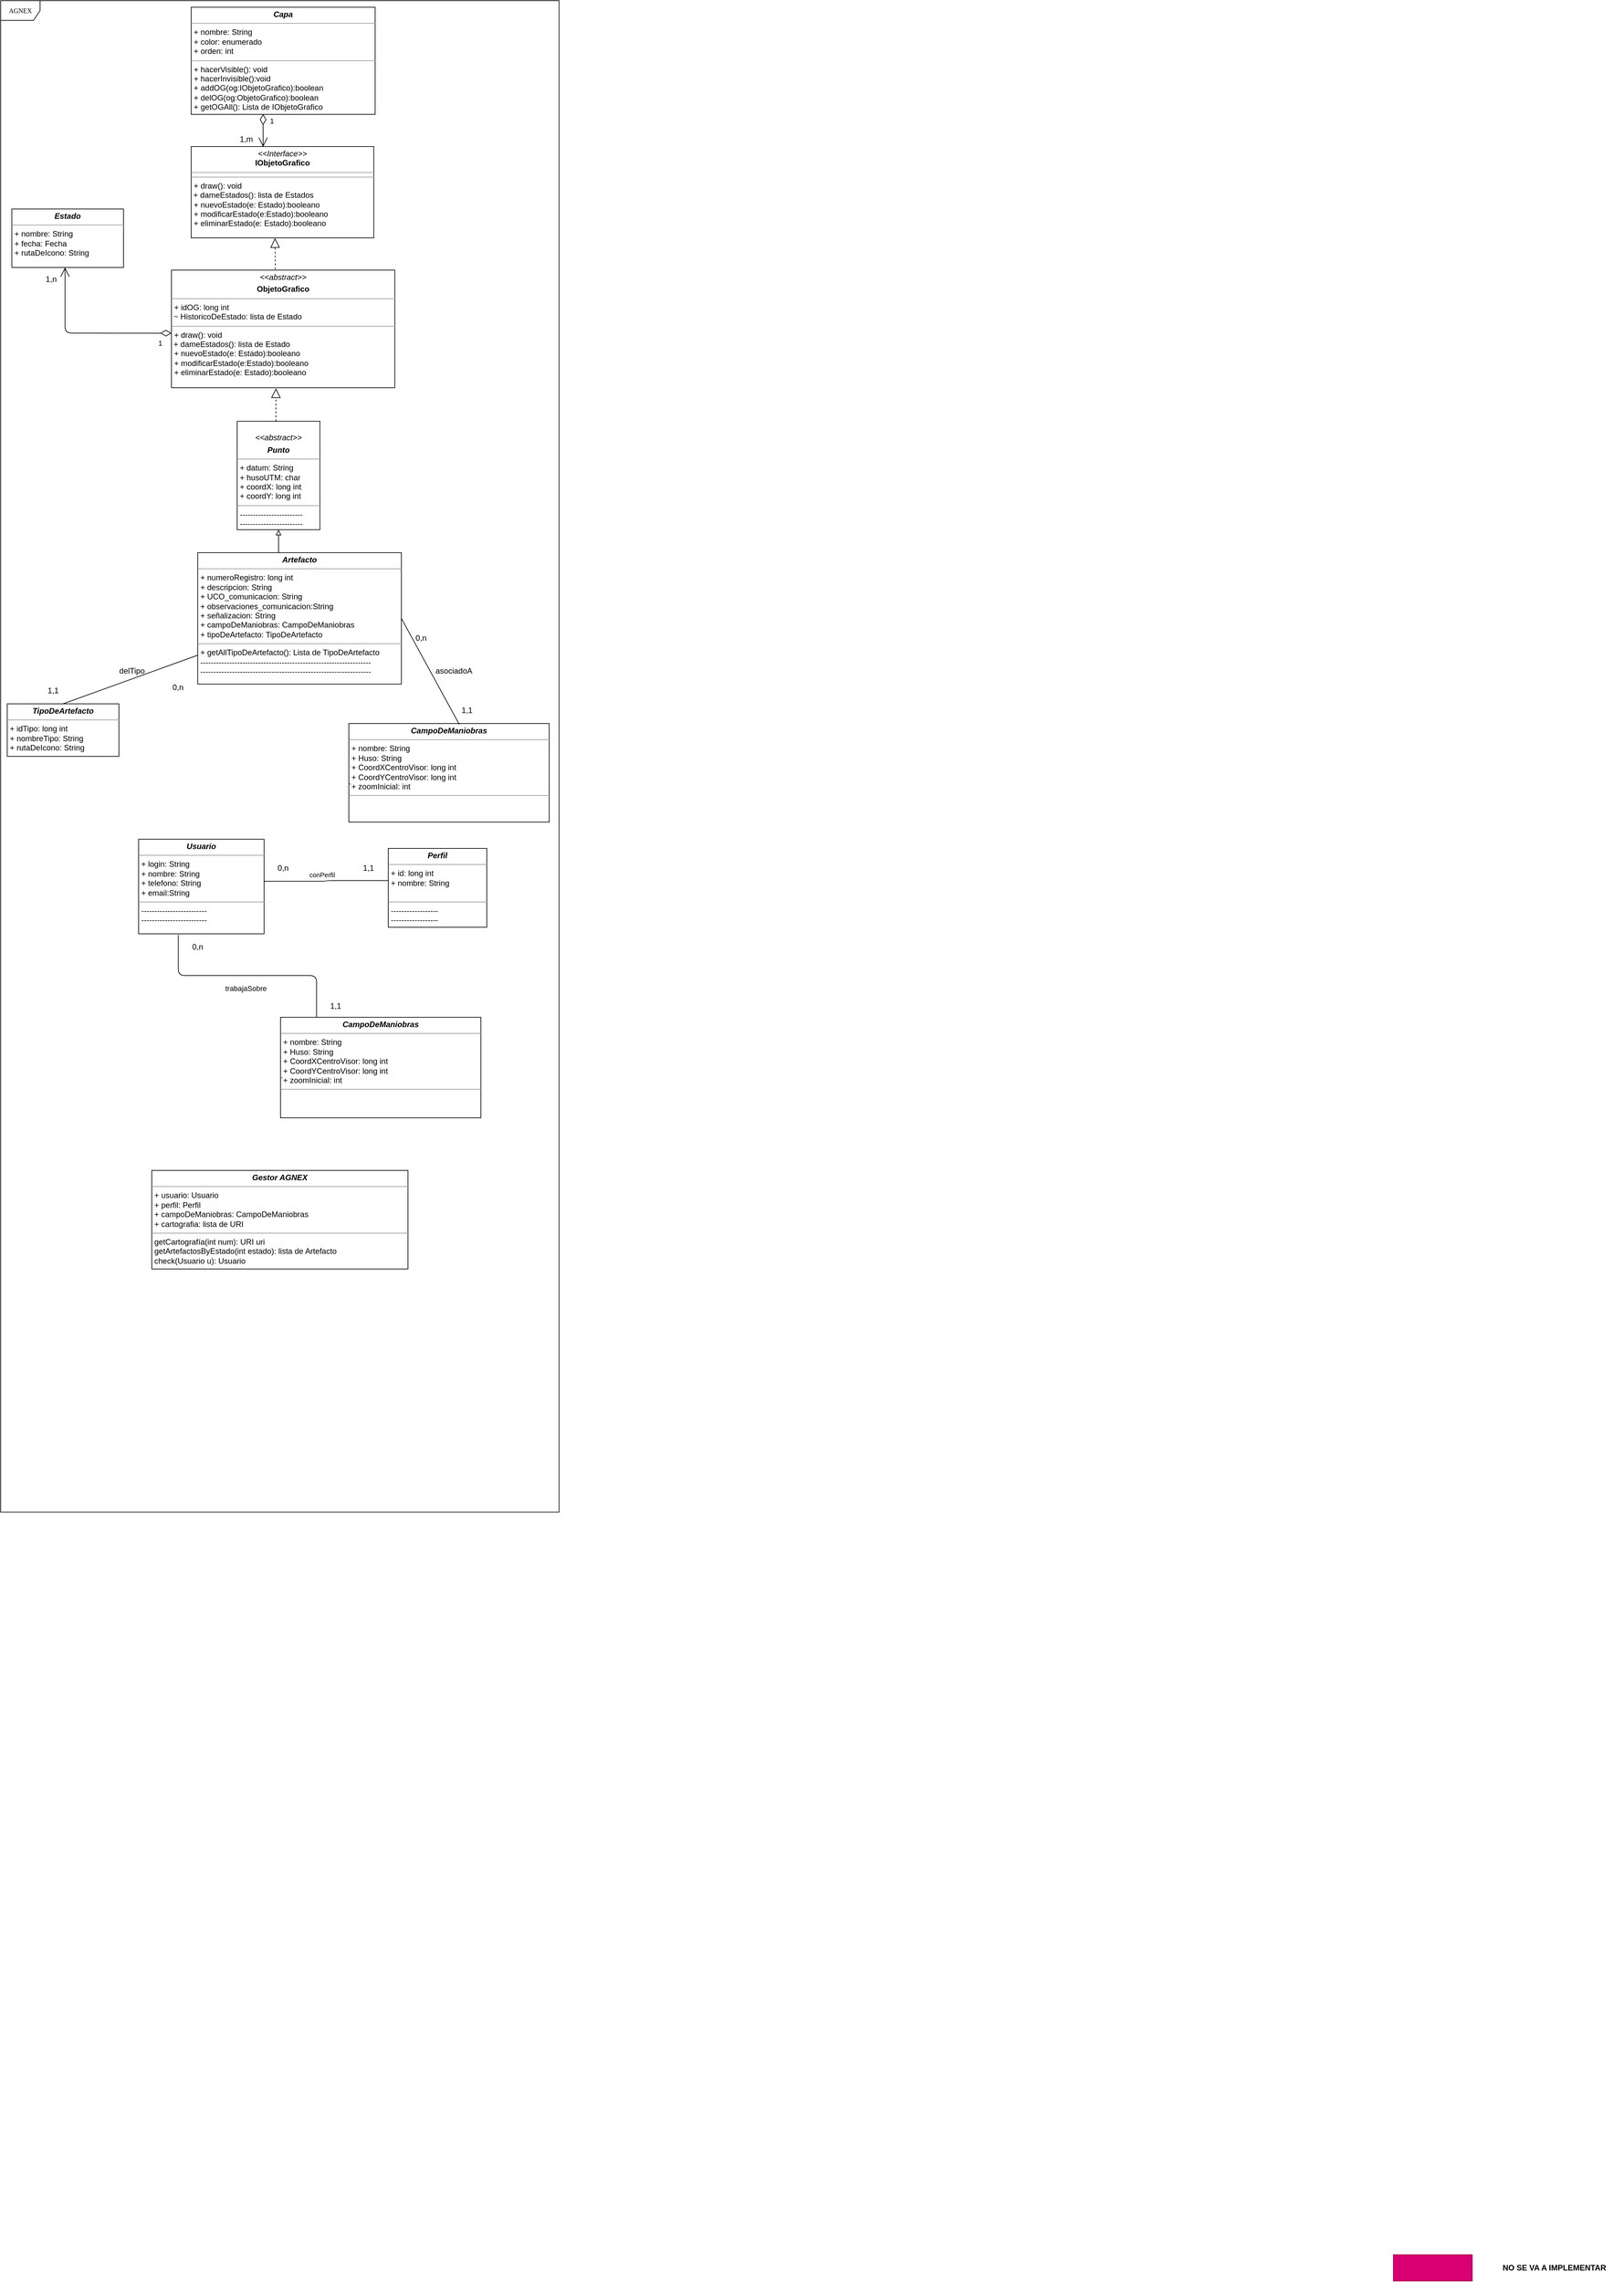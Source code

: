 <mxfile version="10.6.9" type="github"><diagram id="vqBGQb1FzvL7Ljdm6LTA" name="Page-1"><mxGraphModel dx="6356" dy="5434" grid="1" gridSize="10" guides="0" tooltips="0" connect="1" arrows="1" fold="1" page="1" pageScale="1" pageWidth="827" pageHeight="1169" math="0" shadow="0"><root><mxCell id="0"/><mxCell id="1" parent="0"/><mxCell id="CwxHrJpbdAYMdovry-TU-59" value="" style="group" parent="1" vertex="1" connectable="0"><mxGeometry x="-2840" y="-1240" width="350" height="40" as="geometry"/></mxCell><mxCell id="CwxHrJpbdAYMdovry-TU-60" value="" style="rounded=0;whiteSpace=wrap;html=1;fillColor=#d80073;strokeColor=#A50040;fontColor=#ffffff;" parent="CwxHrJpbdAYMdovry-TU-59" vertex="1"><mxGeometry width="120" height="40" as="geometry"/></mxCell><mxCell id="CwxHrJpbdAYMdovry-TU-61" value="&lt;b&gt;NO SE VA A IMPLEMENTAR&lt;/b&gt;" style="text;html=1;strokeColor=none;fillColor=none;align=center;verticalAlign=middle;whiteSpace=wrap;rounded=0;" parent="CwxHrJpbdAYMdovry-TU-59" vertex="1"><mxGeometry x="140" y="10" width="210" height="20" as="geometry"/></mxCell><mxCell id="A1we05iBQHBlX38w_cTL-1" value="AGNEX" style="shape=umlFrame;whiteSpace=wrap;html=1;rounded=0;shadow=0;comic=0;labelBackgroundColor=none;strokeColor=#000000;strokeWidth=1;fillColor=#ffffff;fontFamily=Verdana;fontSize=10;fontColor=#000000;align=center;" parent="1" vertex="1"><mxGeometry x="-4960" y="-4670" width="850" height="2300" as="geometry"/></mxCell><mxCell id="A1we05iBQHBlX38w_cTL-2" value="&lt;p style=&quot;margin: 0px ; margin-top: 4px ; text-align: center&quot;&gt;&lt;i&gt;&amp;lt;&amp;lt;Interface&amp;gt;&amp;gt;&lt;/i&gt;&lt;br&gt;&lt;b&gt;IObjetoGrafico&lt;/b&gt;&lt;/p&gt;&lt;hr size=&quot;1&quot;&gt;&lt;hr size=&quot;1&quot;&gt;&lt;p style=&quot;margin: 0px ; margin-left: 4px&quot;&gt;+ draw(): void&lt;/p&gt;&amp;nbsp;+ dameEstados(): lista de Estados&lt;p style=&quot;margin: 0px ; margin-left: 4px&quot;&gt;+ nuevoEstado(e: Estado):booleano&lt;/p&gt;&lt;p style=&quot;margin: 0px ; margin-left: 4px&quot;&gt;+ modificarEstado(e:Estado):booleano&lt;/p&gt;&lt;p style=&quot;margin: 0px ; margin-left: 4px&quot;&gt;+ eliminarEstado(e: Estado):booleano&lt;br&gt;&lt;/p&gt;" style="verticalAlign=top;align=left;overflow=fill;fontSize=12;fontFamily=Helvetica;html=1;rounded=0;shadow=0;comic=0;labelBackgroundColor=none;strokeColor=#000000;strokeWidth=1;fillColor=#ffffff;" parent="1" vertex="1"><mxGeometry x="-4670" y="-4448" width="278" height="139" as="geometry"/></mxCell><mxCell id="A1we05iBQHBlX38w_cTL-3" value="&lt;p style=&quot;margin: 0px ; margin-top: 4px ; text-align: center&quot;&gt;&lt;i&gt;&lt;b&gt;Capa&lt;/b&gt;&lt;/i&gt;&lt;br&gt;&lt;/p&gt;&lt;hr size=&quot;1&quot;&gt;&lt;p style=&quot;margin: 0px ; margin-left: 4px&quot;&gt;+ nombre: String&lt;br&gt;+ color: enumerado&lt;br&gt;&lt;/p&gt;&lt;p style=&quot;margin: 0px ; margin-left: 4px&quot;&gt;+ orden: int&lt;/p&gt;&lt;hr size=&quot;1&quot;&gt;&lt;p style=&quot;margin: 0px ; margin-left: 4px&quot;&gt;+ hacerVisible(): void&lt;/p&gt;&lt;p style=&quot;margin: 0px ; margin-left: 4px&quot;&gt;+ hacerInvisible():void&lt;/p&gt;&lt;p style=&quot;margin: 0px ; margin-left: 4px&quot;&gt;+ addOG(og:IObjetoGrafico):boolean&lt;/p&gt;&lt;p style=&quot;margin: 0px ; margin-left: 4px&quot;&gt;+ delOG(og:ObjetoGrafico):boolean&lt;/p&gt;&lt;p style=&quot;margin: 0px ; margin-left: 4px&quot;&gt;+ getOGAll(): Lista de IObjetoGrafico&lt;br&gt;&lt;/p&gt;" style="verticalAlign=top;align=left;overflow=fill;fontSize=12;fontFamily=Helvetica;html=1;rounded=0;shadow=0;comic=0;labelBackgroundColor=none;strokeColor=#000000;strokeWidth=1;fillColor=#ffffff;" parent="1" vertex="1"><mxGeometry x="-4670" y="-4660" width="280" height="163" as="geometry"/></mxCell><mxCell id="A1we05iBQHBlX38w_cTL-15" value="&lt;p style=&quot;margin: 0px ; margin-top: 4px ; text-align: center&quot;&gt;&lt;br&gt;&lt;i&gt;&lt;i&gt;&amp;lt;&amp;lt;abstract&amp;gt;&amp;gt;&lt;/i&gt;&lt;/i&gt;&lt;/p&gt;&lt;p style=&quot;margin: 0px ; margin-top: 4px ; text-align: center&quot;&gt;&lt;i&gt;&lt;b&gt;Punto&lt;/b&gt;&lt;/i&gt;&lt;b&gt;&lt;/b&gt;&lt;/p&gt;&lt;hr size=&quot;1&quot;&gt;&lt;p style=&quot;margin: 0px ; margin-left: 4px&quot;&gt;+ datum: String&lt;br&gt;+ husoUTM: char&lt;/p&gt;&lt;p style=&quot;margin: 0px ; margin-left: 4px&quot;&gt;+ coordX: long int&lt;/p&gt;&lt;p style=&quot;margin: 0px ; margin-left: 4px&quot;&gt;+ coordY: long int&lt;/p&gt;&lt;hr size=&quot;1&quot;&gt;&lt;p style=&quot;margin: 0px ; margin-left: 4px&quot;&gt;------------------------&lt;/p&gt;&lt;p style=&quot;margin: 0px ; margin-left: 4px&quot;&gt;------------------------&lt;br&gt;&lt;/p&gt;" style="verticalAlign=top;align=left;overflow=fill;fontSize=12;fontFamily=Helvetica;html=1;rounded=0;shadow=0;comic=0;labelBackgroundColor=none;strokeColor=#000000;strokeWidth=1;fillColor=#ffffff;" parent="1" vertex="1"><mxGeometry x="-4600" y="-4030" width="126" height="165" as="geometry"/></mxCell><mxCell id="A1we05iBQHBlX38w_cTL-17" value="1,m" style="text;html=1;strokeColor=none;fillColor=none;align=center;verticalAlign=middle;whiteSpace=wrap;rounded=0;" parent="1" vertex="1"><mxGeometry x="-4605.676" y="-4469" width="40" height="20" as="geometry"/></mxCell><mxCell id="A1we05iBQHBlX38w_cTL-19" value="" style="endArrow=block;dashed=1;endFill=0;endSize=12;html=1;shadow=0;" parent="1" edge="1"><mxGeometry width="160" relative="1" as="geometry"><mxPoint x="-4541" y="-4030" as="sourcePoint"/><mxPoint x="-4541" y="-4080" as="targetPoint"/></mxGeometry></mxCell><mxCell id="7-GT6X-bDCoJMq0EPMVF-19" value="1" style="endArrow=open;html=1;endSize=12;startArrow=diamondThin;startSize=14;startFill=0;edgeStyle=orthogonalEdgeStyle;align=left;verticalAlign=bottom;shadow=0;entryX=0.892;entryY=0.016;entryDx=0;entryDy=0;entryPerimeter=0;" parent="1" edge="1"><mxGeometry x="0.16" y="13" relative="1" as="geometry"><mxPoint x="-4560.5" y="-4497.5" as="sourcePoint"/><mxPoint x="-4560.5" y="-4447.5" as="targetPoint"/><Array as="points"><mxPoint x="-4560.5" y="-4468.5"/><mxPoint x="-4560.5" y="-4468.5"/></Array><mxPoint x="-5" y="-10" as="offset"/></mxGeometry></mxCell><mxCell id="7-GT6X-bDCoJMq0EPMVF-23" value="" style="endArrow=block;dashed=1;endFill=0;endSize=12;html=1;shadow=0;entryX=0.459;entryY=1.003;entryDx=0;entryDy=0;entryPerimeter=0;exitX=0.465;exitY=-0.006;exitDx=0;exitDy=0;exitPerimeter=0;" parent="1" source="7-GT6X-bDCoJMq0EPMVF-36" target="A1we05iBQHBlX38w_cTL-2" edge="1"><mxGeometry width="160" relative="1" as="geometry"><mxPoint x="-4531.5" y="-4222.5" as="sourcePoint"/><mxPoint x="-4548.5" y="-4308.5" as="targetPoint"/></mxGeometry></mxCell><mxCell id="7-GT6X-bDCoJMq0EPMVF-24" value="&lt;p style=&quot;margin: 0px ; margin-top: 4px ; text-align: center&quot;&gt;&lt;i&gt;&lt;b&gt;Estado&lt;/b&gt;&lt;/i&gt;&lt;/p&gt;&lt;hr size=&quot;1&quot;&gt;&lt;p style=&quot;margin: 0px ; margin-left: 4px&quot;&gt;+ nombre: String&lt;br&gt;+ fecha: Fecha&lt;br&gt;&lt;/p&gt;&lt;p style=&quot;margin: 0px ; margin-left: 4px&quot;&gt;+ rutaDeIcono: String&lt;br&gt;&lt;/p&gt;&lt;br&gt;&lt;hr size=&quot;1&quot;&gt;" style="verticalAlign=top;align=left;overflow=fill;fontSize=12;fontFamily=Helvetica;html=1;rounded=0;shadow=0;comic=0;labelBackgroundColor=none;strokeColor=#000000;strokeWidth=1;fillColor=#ffffff;" parent="1" vertex="1"><mxGeometry x="-4943" y="-4353" width="170" height="89" as="geometry"/></mxCell><mxCell id="7-GT6X-bDCoJMq0EPMVF-28" value="1" style="endArrow=open;html=1;endSize=12;startArrow=diamondThin;startSize=14;startFill=0;edgeStyle=orthogonalEdgeStyle;align=left;verticalAlign=bottom;exitX=0;exitY=0.536;exitDx=0;exitDy=0;exitPerimeter=0;" parent="1" source="7-GT6X-bDCoJMq0EPMVF-36" target="7-GT6X-bDCoJMq0EPMVF-24" edge="1"><mxGeometry x="-0.832" y="24" relative="1" as="geometry"><mxPoint x="-4712.5" y="-4164.5" as="sourcePoint"/><mxPoint x="-4192.5" y="-4295.5" as="targetPoint"/><Array as="points"><mxPoint x="-4862" y="-4164"/></Array><mxPoint as="offset"/></mxGeometry></mxCell><mxCell id="7-GT6X-bDCoJMq0EPMVF-29" value="1,n" style="text;html=1;strokeColor=none;fillColor=none;align=center;verticalAlign=middle;whiteSpace=wrap;rounded=0;" parent="1" vertex="1"><mxGeometry x="-4903" y="-4256.5" width="40" height="20" as="geometry"/></mxCell><mxCell id="7-GT6X-bDCoJMq0EPMVF-36" value="&lt;p style=&quot;margin: 0px ; margin-top: 4px ; text-align: center&quot;&gt;&lt;i&gt;&amp;lt;&amp;lt;abstract&amp;gt;&amp;gt;&lt;/i&gt;&lt;/p&gt;&lt;p style=&quot;margin: 0px ; margin-top: 4px ; text-align: center&quot;&gt;&lt;b&gt;ObjetoGrafico&lt;/b&gt;&lt;br&gt;&lt;/p&gt;&lt;hr size=&quot;1&quot;&gt;&lt;p style=&quot;margin: 0px ; margin-left: 4px&quot;&gt;+ idOG: long int&lt;/p&gt;&lt;div&gt;&amp;nbsp;~ HistoricoDeEstado: lista de Estado&lt;/div&gt;&lt;hr size=&quot;1&quot;&gt;&lt;p style=&quot;margin: 0px ; margin-left: 4px&quot;&gt;+ draw(): void&lt;/p&gt;&amp;nbsp;+ dameEstados(): lista de Estado&lt;p style=&quot;margin: 0px ; margin-left: 4px&quot;&gt;+ nuevoEstado(e: Estado):booleano&lt;/p&gt;&lt;p style=&quot;margin: 0px ; margin-left: 4px&quot;&gt;+ modificarEstado(e:Estado):booleano&lt;/p&gt;&lt;p style=&quot;margin: 0px ; margin-left: 4px&quot;&gt;+ eliminarEstado(e: Estado):booleano&lt;/p&gt;&lt;p style=&quot;margin: 0px ; margin-left: 4px&quot;&gt;&lt;br&gt;&lt;/p&gt;" style="verticalAlign=top;align=left;overflow=fill;fontSize=12;fontFamily=Helvetica;html=1;rounded=0;shadow=0;comic=0;labelBackgroundColor=none;strokeColor=#000000;strokeWidth=1;fillColor=#ffffff;" parent="1" vertex="1"><mxGeometry x="-4700" y="-4260" width="340" height="179" as="geometry"/></mxCell><mxCell id="7-GT6X-bDCoJMq0EPMVF-13" style="edgeStyle=orthogonalEdgeStyle;rounded=0;orthogonalLoop=1;jettySize=auto;html=1;shadow=0;startArrow=none;startFill=0;startSize=10;endArrow=block;endFill=0;entryX=0.5;entryY=1;entryDx=0;entryDy=0;" parent="1" source="7-GT6X-bDCoJMq0EPMVF-14" target="A1we05iBQHBlX38w_cTL-15" edge="1"><mxGeometry relative="1" as="geometry"><mxPoint x="-4537" y="-3763" as="targetPoint"/><Array as="points"><mxPoint x="-4537" y="-3730"/><mxPoint x="-4537" y="-3730"/></Array></mxGeometry></mxCell><mxCell id="7-GT6X-bDCoJMq0EPMVF-14" value="&lt;p style=&quot;margin: 0px ; margin-top: 4px ; text-align: center&quot;&gt;&lt;i&gt;&lt;b&gt;Artefacto&lt;/b&gt;&lt;/i&gt;&lt;/p&gt;&lt;hr size=&quot;1&quot;&gt;&lt;p style=&quot;margin: 0px ; margin-left: 4px&quot;&gt;+ numeroRegistro: long int&lt;br&gt;&lt;/p&gt;&lt;p style=&quot;margin: 0px ; margin-left: 4px&quot;&gt;+ descripcion: String&lt;/p&gt;&lt;p style=&quot;margin: 0px ; margin-left: 4px&quot;&gt;+ UCO_comunicacion: String&lt;/p&gt;&lt;p style=&quot;margin: 0px ; margin-left: 4px&quot;&gt;+ observaciones_comunicacion:String&lt;br&gt;&lt;/p&gt;&lt;p style=&quot;margin: 0px ; margin-left: 4px&quot;&gt;+ señalizacion: String&lt;/p&gt;&lt;p style=&quot;margin: 0px ; margin-left: 4px&quot;&gt;+ campoDeManiobras: CampoDeManiobras&lt;/p&gt;&lt;p style=&quot;margin: 0px ; margin-left: 4px&quot;&gt;+ tipoDeArtefacto: TipoDeArtefacto&lt;br&gt;&lt;/p&gt;&lt;hr size=&quot;1&quot;&gt;&lt;p style=&quot;margin: 0px ; margin-left: 4px&quot;&gt;+ getAllTipoDeArtefacto(): Lista de TipoDeArtefacto&lt;/p&gt;&lt;p style=&quot;margin: 0px ; margin-left: 4px&quot;&gt;-----------------------------------------------------------------&lt;/p&gt;&lt;p style=&quot;margin: 0px ; margin-left: 4px&quot;&gt;-----------------------------------------------------------------&lt;br&gt;&lt;/p&gt;" style="verticalAlign=top;align=left;overflow=fill;fontSize=12;fontFamily=Helvetica;html=1;rounded=0;shadow=0;comic=0;labelBackgroundColor=none;strokeColor=#000000;strokeWidth=1;fillColor=#ffffff;" parent="1" vertex="1"><mxGeometry x="-4660" y="-3830" width="310" height="200" as="geometry"/></mxCell><mxCell id="7-GT6X-bDCoJMq0EPMVF-37" value="&lt;p style=&quot;margin: 0px ; margin-top: 4px ; text-align: center&quot;&gt;&lt;i&gt;&lt;b&gt;TipoDeArtefacto&lt;/b&gt;&lt;/i&gt;&lt;br&gt;&lt;/p&gt;&lt;hr size=&quot;1&quot;&gt;&lt;p style=&quot;margin: 0px ; margin-left: 4px&quot;&gt;+ idTipo: long int&lt;br&gt;&lt;/p&gt;&lt;p style=&quot;margin: 0px ; margin-left: 4px&quot;&gt;+ nombreTipo: String&lt;br&gt;&lt;/p&gt;&lt;p style=&quot;margin: 0px ; margin-left: 4px&quot;&gt;+ rutaDeIcono: String&lt;br&gt;&lt;/p&gt;&lt;br&gt;&lt;hr size=&quot;1&quot;&gt;" style="verticalAlign=top;align=left;overflow=fill;fontSize=12;fontFamily=Helvetica;html=1;rounded=0;shadow=0;comic=0;labelBackgroundColor=none;strokeColor=#000000;strokeWidth=1;fillColor=#ffffff;" parent="1" vertex="1"><mxGeometry x="-4950" y="-3600" width="170" height="80" as="geometry"/></mxCell><mxCell id="7-GT6X-bDCoJMq0EPMVF-38" value="" style="endArrow=none;html=1;entryX=0.5;entryY=0;entryDx=0;entryDy=0;" parent="1" source="7-GT6X-bDCoJMq0EPMVF-14" target="7-GT6X-bDCoJMq0EPMVF-37" edge="1"><mxGeometry relative="1" as="geometry"><mxPoint x="-4717" y="-3004" as="sourcePoint"/><mxPoint x="-4780" y="-3330" as="targetPoint"/></mxGeometry></mxCell><mxCell id="CwxHrJpbdAYMdovry-TU-1" value="&lt;p style=&quot;margin: 0px ; margin-top: 4px ; text-align: center&quot;&gt;&lt;i&gt;&lt;b&gt;CampoDeManiobras&lt;/b&gt;&lt;/i&gt;&lt;br&gt;&lt;/p&gt;&lt;hr size=&quot;1&quot;&gt;&lt;p style=&quot;margin: 0px ; margin-left: 4px&quot;&gt;+ nombre: String&lt;br&gt;&lt;/p&gt;&lt;p style=&quot;margin: 0px ; margin-left: 4px&quot;&gt;+ Huso: String&lt;br&gt;+ CoordXCentroVisor: long int&lt;/p&gt;&lt;p style=&quot;margin: 0px ; margin-left: 4px&quot;&gt;+ CoordYCentroVisor: long int&lt;br&gt;&lt;/p&gt;`+ zoomInicial: int&lt;br&gt;&lt;hr size=&quot;1&quot;&gt;" style="verticalAlign=top;align=left;overflow=fill;fontSize=12;fontFamily=Helvetica;html=1;rounded=0;shadow=0;comic=0;labelBackgroundColor=none;strokeColor=#000000;strokeWidth=1;fillColor=#ffffff;" parent="1" vertex="1"><mxGeometry x="-4430" y="-3570" width="305" height="150" as="geometry"/></mxCell><mxCell id="CwxHrJpbdAYMdovry-TU-30" value="" style="endArrow=none;html=1;entryX=0.551;entryY=0.008;entryDx=0;entryDy=0;entryPerimeter=0;exitX=1;exitY=0.5;exitDx=0;exitDy=0;" parent="1" source="7-GT6X-bDCoJMq0EPMVF-14" target="CwxHrJpbdAYMdovry-TU-1" edge="1"><mxGeometry relative="1" as="geometry"><mxPoint x="-4630" y="-3210" as="sourcePoint"/><mxPoint x="-4458" y="-3064" as="targetPoint"/></mxGeometry></mxCell><mxCell id="CwxHrJpbdAYMdovry-TU-33" value="0,n" style="text;html=1;strokeColor=none;fillColor=none;align=center;verticalAlign=middle;whiteSpace=wrap;rounded=0;" parent="1" vertex="1"><mxGeometry x="-4340" y="-3710" width="40" height="20" as="geometry"/></mxCell><mxCell id="CwxHrJpbdAYMdovry-TU-34" value="1,1" style="text;html=1;strokeColor=none;fillColor=none;align=center;verticalAlign=middle;whiteSpace=wrap;rounded=0;" parent="1" vertex="1"><mxGeometry x="-4270" y="-3600" width="40" height="20" as="geometry"/></mxCell><mxCell id="CwxHrJpbdAYMdovry-TU-35" value="0,n" style="text;html=1;strokeColor=none;fillColor=none;align=center;verticalAlign=middle;whiteSpace=wrap;rounded=0;" parent="1" vertex="1"><mxGeometry x="-4710" y="-3640" width="40" height="30" as="geometry"/></mxCell><mxCell id="CwxHrJpbdAYMdovry-TU-39" value="delTipo" style="text;html=1;strokeColor=none;fillColor=none;align=center;verticalAlign=middle;whiteSpace=wrap;rounded=0;" parent="1" vertex="1"><mxGeometry x="-4780" y="-3660" width="40" height="20" as="geometry"/></mxCell><mxCell id="CwxHrJpbdAYMdovry-TU-43" value="asociadoA" style="text;html=1;strokeColor=none;fillColor=none;align=center;verticalAlign=middle;whiteSpace=wrap;rounded=0;" parent="1" vertex="1"><mxGeometry x="-4290" y="-3660" width="40" height="20" as="geometry"/></mxCell><mxCell id="-g-ABJXr0a0Gz5XzkIUh-1" value="1,1" style="text;html=1;strokeColor=none;fillColor=none;align=center;verticalAlign=middle;whiteSpace=wrap;rounded=0;" parent="1" vertex="1"><mxGeometry x="-4900" y="-3630" width="40" height="20" as="geometry"/></mxCell><mxCell id="A1we05iBQHBlX38w_cTL-70" value="&lt;p style=&quot;margin: 0px ; margin-top: 4px ; text-align: center&quot;&gt;&lt;i&gt;&lt;b&gt;CampoDeManiobras&lt;/b&gt;&lt;/i&gt;&lt;br&gt;&lt;/p&gt;&lt;hr size=&quot;1&quot;&gt;&lt;p style=&quot;margin: 0px ; margin-left: 4px&quot;&gt;+ nombre: String&lt;br&gt;&lt;/p&gt;&lt;p style=&quot;margin: 0px ; margin-left: 4px&quot;&gt;+ Huso: String&lt;br&gt;+ CoordXCentroVisor: long int&lt;/p&gt;&lt;p style=&quot;margin: 0px ; margin-left: 4px&quot;&gt;+ CoordYCentroVisor: long int&lt;br&gt;&lt;/p&gt;`+ zoomInicial: int&lt;br&gt;&lt;hr size=&quot;1&quot;&gt;" style="verticalAlign=top;align=left;overflow=fill;fontSize=12;fontFamily=Helvetica;html=1;rounded=0;shadow=0;comic=0;labelBackgroundColor=none;strokeColor=#000000;strokeWidth=1;fillColor=#ffffff;direction=west;" parent="1" vertex="1"><mxGeometry x="-4534" y="-3123" width="305" height="153" as="geometry"/></mxCell><mxCell id="A1we05iBQHBlX38w_cTL-68" value="" style="endArrow=none;html=1;edgeStyle=orthogonalEdgeStyle;exitX=1.004;exitY=0.385;exitDx=0;exitDy=0;exitPerimeter=0;entryX=0;entryY=0.408;entryDx=0;entryDy=0;entryPerimeter=0;" parent="1" target="-g-ABJXr0a0Gz5XzkIUh-7" edge="1"><mxGeometry relative="1" as="geometry"><mxPoint x="-4559" y="-3330" as="sourcePoint"/><mxPoint x="-4373" y="-3330" as="targetPoint"/><Array as="points"><mxPoint x="-4465" y="-3330"/><mxPoint x="-4465" y="-3331"/></Array></mxGeometry></mxCell><mxCell id="A1we05iBQHBlX38w_cTL-69" value="conPerfil" style="resizable=0;html=1;align=right;verticalAlign=bottom;labelBackgroundColor=#ffffff;fontSize=10;" parent="A1we05iBQHBlX38w_cTL-68" connectable="0" vertex="1"><mxGeometry x="1" relative="1" as="geometry"><mxPoint x="-80" as="offset"/></mxGeometry></mxCell><mxCell id="dFPJT4UN5-FHga6UTxHV-1" value="trabajaSobre" style="endArrow=none;endFill=0;html=1;edgeStyle=orthogonalEdgeStyle;align=left;verticalAlign=top;exitX=0.82;exitY=1;exitDx=0;exitDy=0;exitPerimeter=0;entryX=0.316;entryY=1.011;entryDx=0;entryDy=0;entryPerimeter=0;" parent="1" source="A1we05iBQHBlX38w_cTL-70" target="-g-ABJXr0a0Gz5XzkIUh-6" edge="1"><mxGeometry x="0.214" y="6" relative="1" as="geometry"><mxPoint x="-4624.5" y="-3046.5" as="sourcePoint"/><mxPoint x="-4590" y="-3266" as="targetPoint"/><mxPoint as="offset"/></mxGeometry></mxCell><mxCell id="-g-ABJXr0a0Gz5XzkIUh-6" value="&lt;p style=&quot;margin: 0px ; margin-top: 4px ; text-align: center&quot;&gt;&lt;i&gt;&lt;b&gt;Usuario&lt;/b&gt;&lt;/i&gt;&lt;br&gt;&lt;/p&gt;&lt;hr size=&quot;1&quot;&gt;&lt;p style=&quot;margin: 0px ; margin-left: 4px&quot;&gt;+ login: String&lt;br&gt;&lt;/p&gt;&lt;p style=&quot;margin: 0px ; margin-left: 4px&quot;&gt;+ nombre: String&lt;/p&gt;&lt;p style=&quot;margin: 0px ; margin-left: 4px&quot;&gt;+ telefono: String&lt;/p&gt;&lt;p style=&quot;margin: 0px ; margin-left: 4px&quot;&gt;+ email:String&lt;br&gt;&lt;/p&gt;&lt;hr size=&quot;1&quot;&gt;&lt;p style=&quot;margin: 0px ; margin-left: 4px&quot;&gt;-------------------------&lt;/p&gt;&lt;p style=&quot;margin: 0px ; margin-left: 4px&quot;&gt;-------------------------&lt;br&gt;&lt;/p&gt;" style="verticalAlign=top;align=left;overflow=fill;fontSize=12;fontFamily=Helvetica;html=1;rounded=0;shadow=0;comic=0;labelBackgroundColor=none;strokeColor=#000000;strokeWidth=1;fillColor=#ffffff;" parent="1" vertex="1"><mxGeometry x="-4750" y="-3394" width="191" height="144" as="geometry"/></mxCell><mxCell id="-g-ABJXr0a0Gz5XzkIUh-7" value="&lt;p style=&quot;margin: 0px ; margin-top: 4px ; text-align: center&quot;&gt;&lt;i&gt;&lt;b&gt;Perfil&lt;/b&gt;&lt;/i&gt;&lt;br&gt;&lt;/p&gt;&lt;hr size=&quot;1&quot;&gt;&lt;p style=&quot;margin: 0px ; margin-left: 4px&quot;&gt;+ id: long int&lt;br&gt;&lt;/p&gt;&lt;p style=&quot;margin: 0px ; margin-left: 4px&quot;&gt;+ nombre: String&lt;/p&gt;&lt;p style=&quot;margin: 0px ; margin-left: 4px&quot;&gt;&lt;br&gt;&lt;/p&gt;&lt;hr size=&quot;1&quot;&gt;&lt;p style=&quot;margin: 0px ; margin-left: 4px&quot;&gt;------------------&lt;/p&gt;&lt;p style=&quot;margin: 0px ; margin-left: 4px&quot;&gt;------------------&lt;br&gt;&lt;/p&gt;&lt;div&gt;&lt;br&gt;&lt;/div&gt;&lt;div&gt;&lt;br&gt;&lt;/div&gt;" style="verticalAlign=top;align=left;overflow=fill;fontSize=12;fontFamily=Helvetica;html=1;rounded=0;shadow=0;comic=0;labelBackgroundColor=none;strokeColor=#000000;strokeWidth=1;fillColor=#ffffff;" parent="1" vertex="1"><mxGeometry x="-4370" y="-3380" width="150" height="120" as="geometry"/></mxCell><mxCell id="-g-ABJXr0a0Gz5XzkIUh-8" value="1,1" style="text;html=1;strokeColor=none;fillColor=none;align=center;verticalAlign=middle;whiteSpace=wrap;rounded=0;" parent="1" vertex="1"><mxGeometry x="-4420" y="-3360" width="40" height="20" as="geometry"/></mxCell><mxCell id="-g-ABJXr0a0Gz5XzkIUh-9" value="0,n" style="text;html=1;strokeColor=none;fillColor=none;align=center;verticalAlign=middle;whiteSpace=wrap;rounded=0;" parent="1" vertex="1"><mxGeometry x="-4550" y="-3360" width="40" height="20" as="geometry"/></mxCell><mxCell id="-g-ABJXr0a0Gz5XzkIUh-11" value="0,n" style="text;html=1;strokeColor=none;fillColor=none;align=center;verticalAlign=middle;whiteSpace=wrap;rounded=0;" parent="1" vertex="1"><mxGeometry x="-4680" y="-3240" width="40" height="20" as="geometry"/></mxCell><mxCell id="-g-ABJXr0a0Gz5XzkIUh-12" value="1,1" style="text;html=1;strokeColor=none;fillColor=none;align=center;verticalAlign=middle;whiteSpace=wrap;rounded=0;" parent="1" vertex="1"><mxGeometry x="-4470" y="-3150" width="40" height="20" as="geometry"/></mxCell><mxCell id="gu_6TRdMRzUZRiB6fVBp-2" value="&lt;p style=&quot;margin: 0px ; margin-top: 4px ; text-align: center&quot;&gt;&lt;i&gt;&lt;b&gt;Gestor AGNEX&lt;/b&gt;&lt;/i&gt;&lt;br&gt;&lt;/p&gt;&lt;hr size=&quot;1&quot;&gt;&lt;p style=&quot;margin: 0px ; margin-left: 4px&quot;&gt;+ usuario: Usuario&lt;/p&gt;&lt;p style=&quot;margin: 0px ; margin-left: 4px&quot;&gt;+ perfil: Perfil&lt;/p&gt;&lt;p style=&quot;margin: 0px ; margin-left: 4px&quot;&gt;+ campoDeManiobras: CampoDeManiobras&lt;br&gt;&lt;/p&gt;&lt;p style=&quot;margin: 0px ; margin-left: 4px&quot;&gt;+ cartografia: lista de URI&lt;br&gt;&lt;/p&gt;&lt;hr size=&quot;1&quot;&gt;&lt;p style=&quot;margin: 0px ; margin-left: 4px&quot;&gt;getCartografía(int num): URI uri&lt;br&gt;&lt;/p&gt;&lt;p style=&quot;margin: 0px ; margin-left: 4px&quot;&gt;getArtefactosByEstado(int estado): lista de Artefacto&lt;/p&gt;&lt;p style=&quot;margin: 0px ; margin-left: 4px&quot;&gt;check(Usuario u): Usuario &lt;br&gt;&lt;/p&gt;" style="verticalAlign=top;align=left;overflow=fill;fontSize=12;fontFamily=Helvetica;html=1;rounded=0;shadow=0;comic=0;labelBackgroundColor=none;strokeColor=#000000;strokeWidth=1;fillColor=#ffffff;" vertex="1" parent="1"><mxGeometry x="-4730" y="-2890" width="390" height="150" as="geometry"/></mxCell></root></mxGraphModel></diagram></mxfile>
